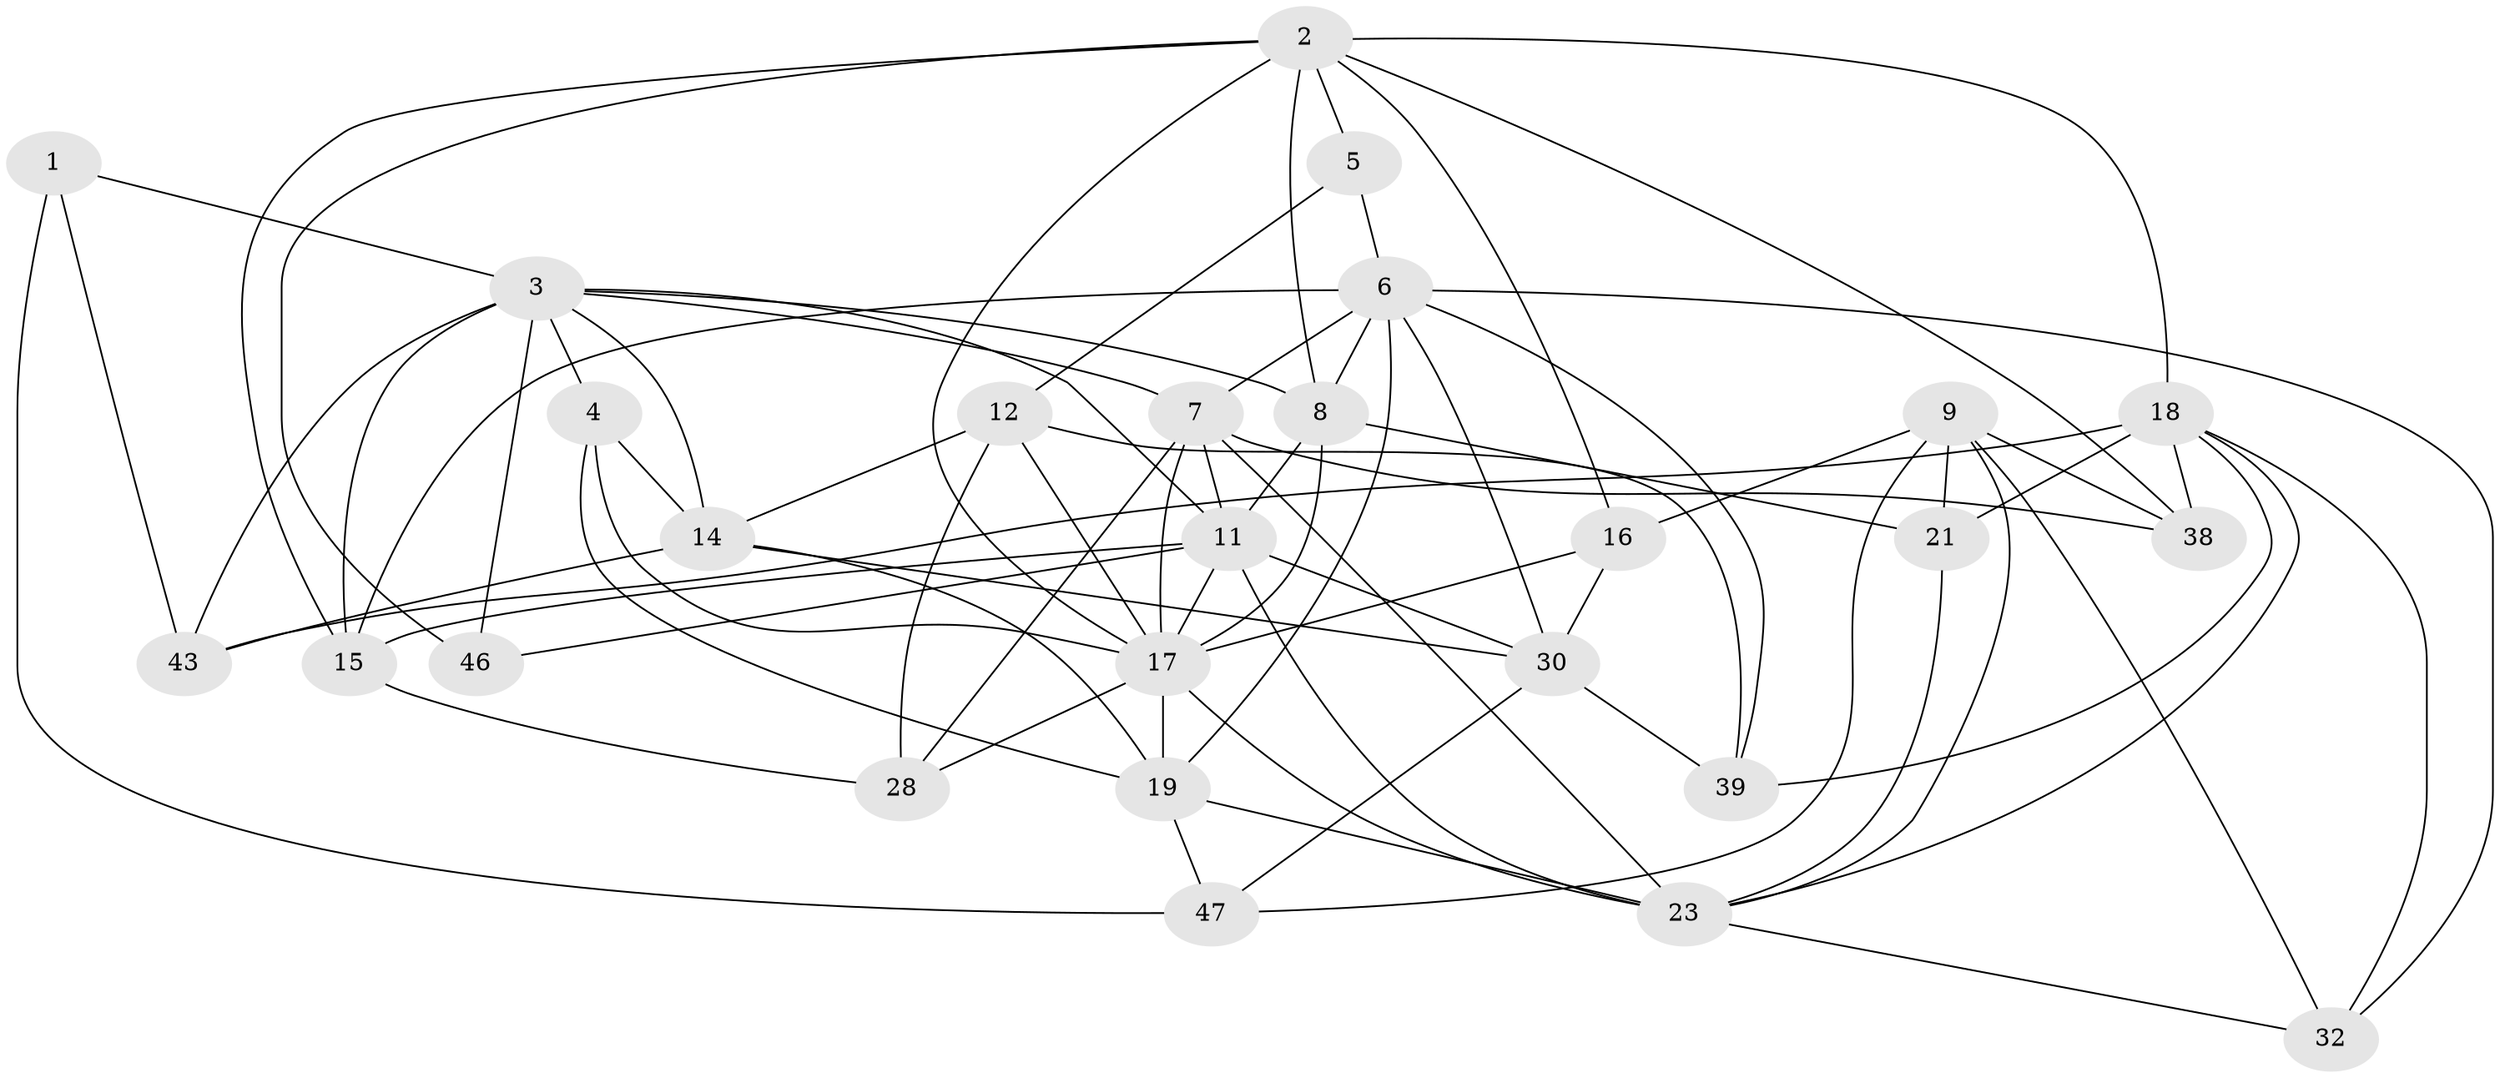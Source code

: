 // original degree distribution, {4: 1.0}
// Generated by graph-tools (version 1.1) at 2025/16/03/09/25 04:16:25]
// undirected, 27 vertices, 75 edges
graph export_dot {
graph [start="1"]
  node [color=gray90,style=filled];
  1;
  2 [super="+40+35"];
  3 [super="+50+33"];
  4;
  5;
  6 [super="+24"];
  7 [super="+27"];
  8 [super="+52"];
  9 [super="+10"];
  11 [super="+13"];
  12 [super="+20"];
  14 [super="+42"];
  15 [super="+34"];
  16;
  17 [super="+22+49"];
  18 [super="+26"];
  19 [super="+36"];
  21;
  23 [super="+31+25"];
  28;
  30 [super="+54"];
  32;
  38;
  39;
  43;
  46;
  47;
  1 -- 47;
  1 -- 43;
  1 -- 3 [weight=2];
  2 -- 8;
  2 -- 18 [weight=2];
  2 -- 15;
  2 -- 16;
  2 -- 5;
  2 -- 38;
  2 -- 46 [weight=2];
  2 -- 17;
  3 -- 15 [weight=2];
  3 -- 4;
  3 -- 46;
  3 -- 8;
  3 -- 7 [weight=2];
  3 -- 43;
  3 -- 11;
  3 -- 14;
  4 -- 19;
  4 -- 14;
  4 -- 17;
  5 -- 12 [weight=2];
  5 -- 6;
  6 -- 32;
  6 -- 39;
  6 -- 15;
  6 -- 30;
  6 -- 8;
  6 -- 7;
  6 -- 19;
  7 -- 28;
  7 -- 38;
  7 -- 23;
  7 -- 17;
  7 -- 11;
  8 -- 21;
  8 -- 17;
  8 -- 11;
  9 -- 38;
  9 -- 47;
  9 -- 23;
  9 -- 16;
  9 -- 32;
  9 -- 21;
  11 -- 17;
  11 -- 30;
  11 -- 23;
  11 -- 46;
  11 -- 15;
  12 -- 28;
  12 -- 39;
  12 -- 14;
  12 -- 17;
  14 -- 43;
  14 -- 19;
  14 -- 30;
  15 -- 28;
  16 -- 17;
  16 -- 30;
  17 -- 19;
  17 -- 28;
  17 -- 23;
  18 -- 32;
  18 -- 23;
  18 -- 21;
  18 -- 38;
  18 -- 39;
  18 -- 43;
  19 -- 23;
  19 -- 47;
  21 -- 23;
  23 -- 32;
  30 -- 39;
  30 -- 47;
}
